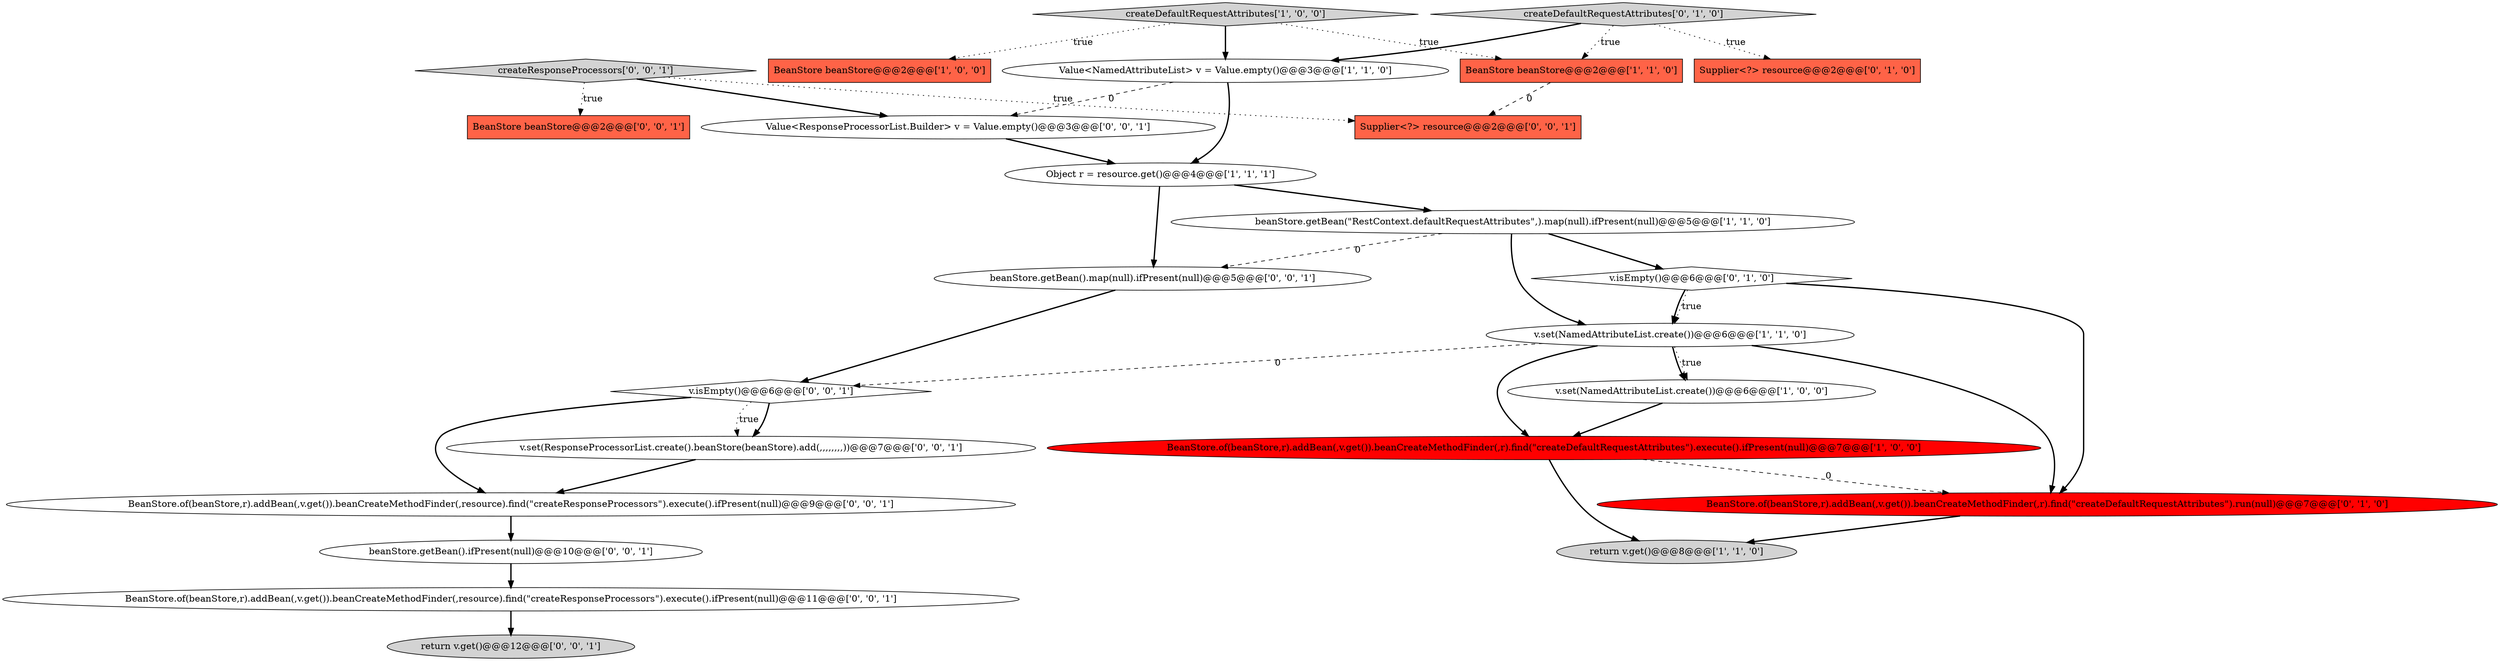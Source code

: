 digraph {
0 [style = filled, label = "BeanStore.of(beanStore,r).addBean(,v.get()).beanCreateMethodFinder(,r).find(\"createDefaultRequestAttributes\").execute().ifPresent(null)@@@7@@@['1', '0', '0']", fillcolor = red, shape = ellipse image = "AAA1AAABBB1BBB"];
19 [style = filled, label = "return v.get()@@@12@@@['0', '0', '1']", fillcolor = lightgray, shape = ellipse image = "AAA0AAABBB3BBB"];
5 [style = filled, label = "beanStore.getBean(\"RestContext.defaultRequestAttributes\",).map(null).ifPresent(null)@@@5@@@['1', '1', '0']", fillcolor = white, shape = ellipse image = "AAA0AAABBB1BBB"];
12 [style = filled, label = "v.isEmpty()@@@6@@@['0', '1', '0']", fillcolor = white, shape = diamond image = "AAA0AAABBB2BBB"];
15 [style = filled, label = "v.set(ResponseProcessorList.create().beanStore(beanStore).add(,,,,,,,,))@@@7@@@['0', '0', '1']", fillcolor = white, shape = ellipse image = "AAA0AAABBB3BBB"];
1 [style = filled, label = "Object r = resource.get()@@@4@@@['1', '1', '1']", fillcolor = white, shape = ellipse image = "AAA0AAABBB1BBB"];
6 [style = filled, label = "Value<NamedAttributeList> v = Value.empty()@@@3@@@['1', '1', '0']", fillcolor = white, shape = ellipse image = "AAA0AAABBB1BBB"];
2 [style = filled, label = "v.set(NamedAttributeList.create())@@@6@@@['1', '0', '0']", fillcolor = white, shape = ellipse image = "AAA0AAABBB1BBB"];
24 [style = filled, label = "beanStore.getBean().map(null).ifPresent(null)@@@5@@@['0', '0', '1']", fillcolor = white, shape = ellipse image = "AAA0AAABBB3BBB"];
21 [style = filled, label = "BeanStore.of(beanStore,r).addBean(,v.get()).beanCreateMethodFinder(,resource).find(\"createResponseProcessors\").execute().ifPresent(null)@@@11@@@['0', '0', '1']", fillcolor = white, shape = ellipse image = "AAA0AAABBB3BBB"];
3 [style = filled, label = "createDefaultRequestAttributes['1', '0', '0']", fillcolor = lightgray, shape = diamond image = "AAA0AAABBB1BBB"];
13 [style = filled, label = "BeanStore.of(beanStore,r).addBean(,v.get()).beanCreateMethodFinder(,r).find(\"createDefaultRequestAttributes\").run(null)@@@7@@@['0', '1', '0']", fillcolor = red, shape = ellipse image = "AAA1AAABBB2BBB"];
4 [style = filled, label = "return v.get()@@@8@@@['1', '1', '0']", fillcolor = lightgray, shape = ellipse image = "AAA0AAABBB1BBB"];
22 [style = filled, label = "Value<ResponseProcessorList.Builder> v = Value.empty()@@@3@@@['0', '0', '1']", fillcolor = white, shape = ellipse image = "AAA0AAABBB3BBB"];
10 [style = filled, label = "createDefaultRequestAttributes['0', '1', '0']", fillcolor = lightgray, shape = diamond image = "AAA0AAABBB2BBB"];
9 [style = filled, label = "BeanStore beanStore@@@2@@@['1', '1', '0']", fillcolor = tomato, shape = box image = "AAA0AAABBB1BBB"];
18 [style = filled, label = "BeanStore.of(beanStore,r).addBean(,v.get()).beanCreateMethodFinder(,resource).find(\"createResponseProcessors\").execute().ifPresent(null)@@@9@@@['0', '0', '1']", fillcolor = white, shape = ellipse image = "AAA0AAABBB3BBB"];
20 [style = filled, label = "v.isEmpty()@@@6@@@['0', '0', '1']", fillcolor = white, shape = diamond image = "AAA0AAABBB3BBB"];
14 [style = filled, label = "BeanStore beanStore@@@2@@@['0', '0', '1']", fillcolor = tomato, shape = box image = "AAA0AAABBB3BBB"];
23 [style = filled, label = "beanStore.getBean().ifPresent(null)@@@10@@@['0', '0', '1']", fillcolor = white, shape = ellipse image = "AAA0AAABBB3BBB"];
17 [style = filled, label = "createResponseProcessors['0', '0', '1']", fillcolor = lightgray, shape = diamond image = "AAA0AAABBB3BBB"];
8 [style = filled, label = "BeanStore beanStore@@@2@@@['1', '0', '0']", fillcolor = tomato, shape = box image = "AAA0AAABBB1BBB"];
16 [style = filled, label = "Supplier<?> resource@@@2@@@['0', '0', '1']", fillcolor = tomato, shape = box image = "AAA0AAABBB3BBB"];
7 [style = filled, label = "v.set(NamedAttributeList.create())@@@6@@@['1', '1', '0']", fillcolor = white, shape = ellipse image = "AAA0AAABBB1BBB"];
11 [style = filled, label = "Supplier<?> resource@@@2@@@['0', '1', '0']", fillcolor = tomato, shape = box image = "AAA0AAABBB2BBB"];
1->5 [style = bold, label=""];
7->13 [style = bold, label=""];
7->2 [style = dotted, label="true"];
9->16 [style = dashed, label="0"];
18->23 [style = bold, label=""];
21->19 [style = bold, label=""];
5->24 [style = dashed, label="0"];
17->14 [style = dotted, label="true"];
7->20 [style = dashed, label="0"];
3->6 [style = bold, label=""];
7->0 [style = bold, label=""];
3->9 [style = dotted, label="true"];
17->22 [style = bold, label=""];
10->9 [style = dotted, label="true"];
15->18 [style = bold, label=""];
10->6 [style = bold, label=""];
12->7 [style = bold, label=""];
6->22 [style = dashed, label="0"];
24->20 [style = bold, label=""];
17->16 [style = dotted, label="true"];
20->18 [style = bold, label=""];
6->1 [style = bold, label=""];
12->13 [style = bold, label=""];
2->0 [style = bold, label=""];
23->21 [style = bold, label=""];
5->12 [style = bold, label=""];
10->11 [style = dotted, label="true"];
0->4 [style = bold, label=""];
7->2 [style = bold, label=""];
1->24 [style = bold, label=""];
0->13 [style = dashed, label="0"];
5->7 [style = bold, label=""];
22->1 [style = bold, label=""];
12->7 [style = dotted, label="true"];
3->8 [style = dotted, label="true"];
20->15 [style = bold, label=""];
20->15 [style = dotted, label="true"];
13->4 [style = bold, label=""];
}
